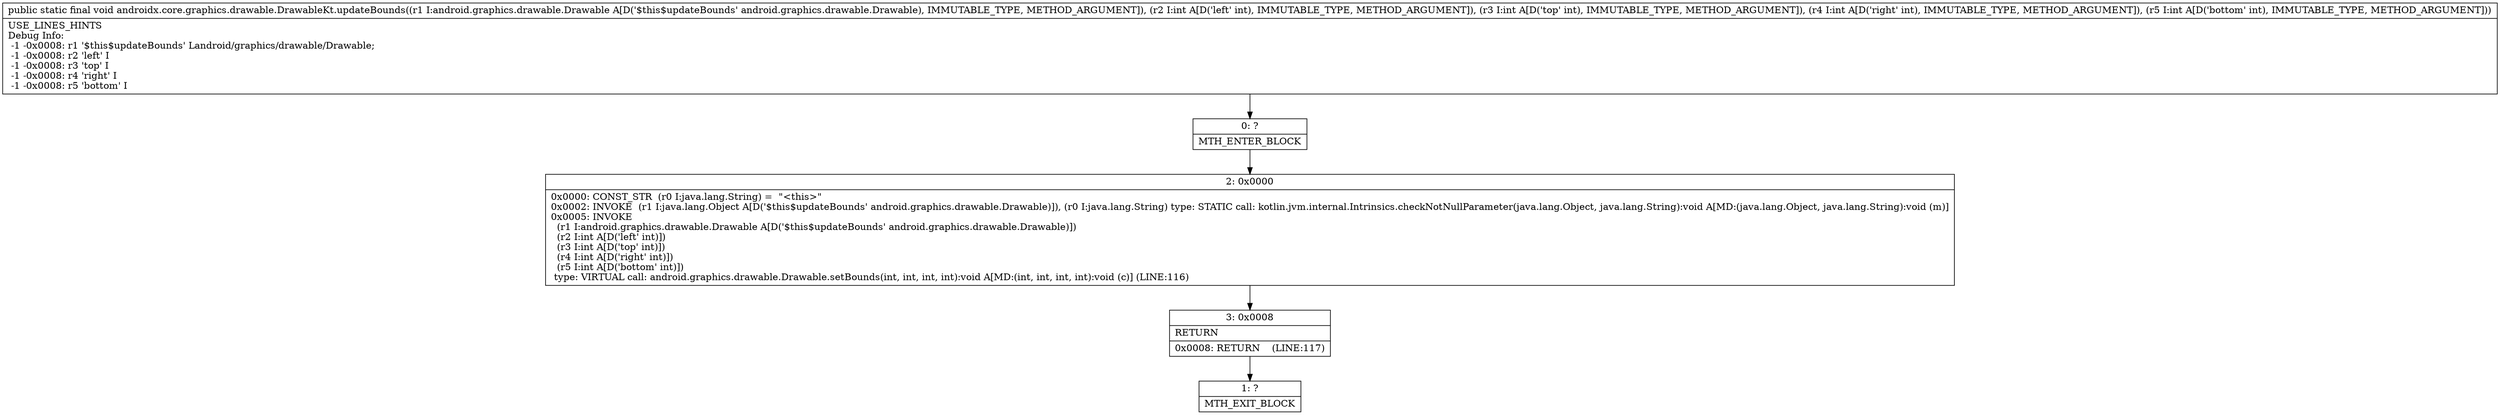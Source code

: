 digraph "CFG forandroidx.core.graphics.drawable.DrawableKt.updateBounds(Landroid\/graphics\/drawable\/Drawable;IIII)V" {
Node_0 [shape=record,label="{0\:\ ?|MTH_ENTER_BLOCK\l}"];
Node_2 [shape=record,label="{2\:\ 0x0000|0x0000: CONST_STR  (r0 I:java.lang.String) =  \"\<this\>\" \l0x0002: INVOKE  (r1 I:java.lang.Object A[D('$this$updateBounds' android.graphics.drawable.Drawable)]), (r0 I:java.lang.String) type: STATIC call: kotlin.jvm.internal.Intrinsics.checkNotNullParameter(java.lang.Object, java.lang.String):void A[MD:(java.lang.Object, java.lang.String):void (m)]\l0x0005: INVOKE  \l  (r1 I:android.graphics.drawable.Drawable A[D('$this$updateBounds' android.graphics.drawable.Drawable)])\l  (r2 I:int A[D('left' int)])\l  (r3 I:int A[D('top' int)])\l  (r4 I:int A[D('right' int)])\l  (r5 I:int A[D('bottom' int)])\l type: VIRTUAL call: android.graphics.drawable.Drawable.setBounds(int, int, int, int):void A[MD:(int, int, int, int):void (c)] (LINE:116)\l}"];
Node_3 [shape=record,label="{3\:\ 0x0008|RETURN\l|0x0008: RETURN    (LINE:117)\l}"];
Node_1 [shape=record,label="{1\:\ ?|MTH_EXIT_BLOCK\l}"];
MethodNode[shape=record,label="{public static final void androidx.core.graphics.drawable.DrawableKt.updateBounds((r1 I:android.graphics.drawable.Drawable A[D('$this$updateBounds' android.graphics.drawable.Drawable), IMMUTABLE_TYPE, METHOD_ARGUMENT]), (r2 I:int A[D('left' int), IMMUTABLE_TYPE, METHOD_ARGUMENT]), (r3 I:int A[D('top' int), IMMUTABLE_TYPE, METHOD_ARGUMENT]), (r4 I:int A[D('right' int), IMMUTABLE_TYPE, METHOD_ARGUMENT]), (r5 I:int A[D('bottom' int), IMMUTABLE_TYPE, METHOD_ARGUMENT]))  | USE_LINES_HINTS\lDebug Info:\l  \-1 \-0x0008: r1 '$this$updateBounds' Landroid\/graphics\/drawable\/Drawable;\l  \-1 \-0x0008: r2 'left' I\l  \-1 \-0x0008: r3 'top' I\l  \-1 \-0x0008: r4 'right' I\l  \-1 \-0x0008: r5 'bottom' I\l}"];
MethodNode -> Node_0;Node_0 -> Node_2;
Node_2 -> Node_3;
Node_3 -> Node_1;
}

